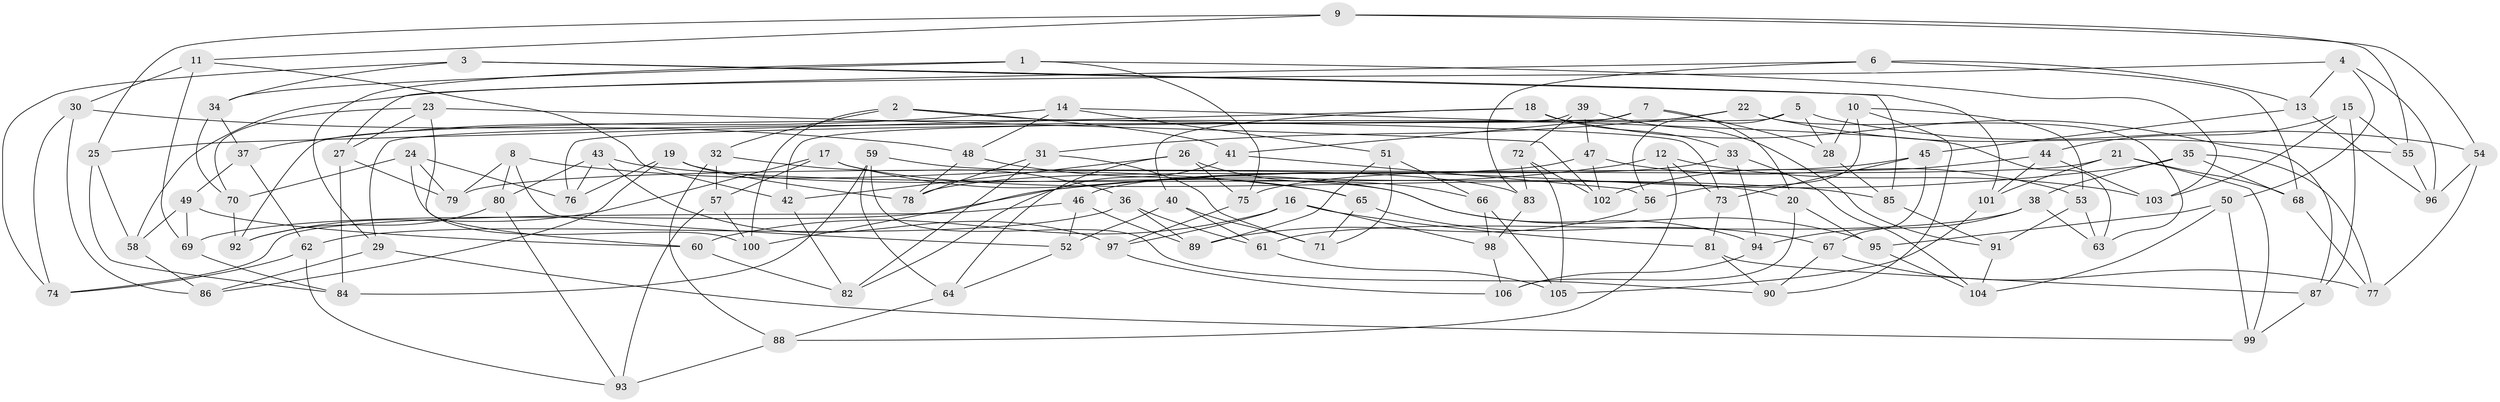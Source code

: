 // coarse degree distribution, {6: 0.5846153846153846, 3: 0.015384615384615385, 4: 0.35384615384615387, 5: 0.046153846153846156}
// Generated by graph-tools (version 1.1) at 2025/42/03/06/25 10:42:23]
// undirected, 106 vertices, 212 edges
graph export_dot {
graph [start="1"]
  node [color=gray90,style=filled];
  1;
  2;
  3;
  4;
  5;
  6;
  7;
  8;
  9;
  10;
  11;
  12;
  13;
  14;
  15;
  16;
  17;
  18;
  19;
  20;
  21;
  22;
  23;
  24;
  25;
  26;
  27;
  28;
  29;
  30;
  31;
  32;
  33;
  34;
  35;
  36;
  37;
  38;
  39;
  40;
  41;
  42;
  43;
  44;
  45;
  46;
  47;
  48;
  49;
  50;
  51;
  52;
  53;
  54;
  55;
  56;
  57;
  58;
  59;
  60;
  61;
  62;
  63;
  64;
  65;
  66;
  67;
  68;
  69;
  70;
  71;
  72;
  73;
  74;
  75;
  76;
  77;
  78;
  79;
  80;
  81;
  82;
  83;
  84;
  85;
  86;
  87;
  88;
  89;
  90;
  91;
  92;
  93;
  94;
  95;
  96;
  97;
  98;
  99;
  100;
  101;
  102;
  103;
  104;
  105;
  106;
  1 -- 75;
  1 -- 29;
  1 -- 103;
  1 -- 34;
  2 -- 41;
  2 -- 73;
  2 -- 100;
  2 -- 32;
  3 -- 74;
  3 -- 85;
  3 -- 101;
  3 -- 34;
  4 -- 96;
  4 -- 13;
  4 -- 58;
  4 -- 50;
  5 -- 56;
  5 -- 29;
  5 -- 28;
  5 -- 54;
  6 -- 27;
  6 -- 83;
  6 -- 68;
  6 -- 13;
  7 -- 20;
  7 -- 76;
  7 -- 41;
  7 -- 28;
  8 -- 65;
  8 -- 79;
  8 -- 52;
  8 -- 80;
  9 -- 11;
  9 -- 25;
  9 -- 54;
  9 -- 55;
  10 -- 28;
  10 -- 53;
  10 -- 56;
  10 -- 90;
  11 -- 30;
  11 -- 69;
  11 -- 42;
  12 -- 100;
  12 -- 88;
  12 -- 103;
  12 -- 73;
  13 -- 45;
  13 -- 96;
  14 -- 37;
  14 -- 48;
  14 -- 63;
  14 -- 51;
  15 -- 103;
  15 -- 55;
  15 -- 44;
  15 -- 87;
  16 -- 97;
  16 -- 81;
  16 -- 60;
  16 -- 98;
  17 -- 57;
  17 -- 92;
  17 -- 94;
  17 -- 20;
  18 -- 33;
  18 -- 87;
  18 -- 25;
  18 -- 40;
  19 -- 86;
  19 -- 95;
  19 -- 76;
  19 -- 78;
  20 -- 106;
  20 -- 95;
  21 -- 79;
  21 -- 101;
  21 -- 99;
  21 -- 68;
  22 -- 31;
  22 -- 92;
  22 -- 63;
  22 -- 55;
  23 -- 70;
  23 -- 27;
  23 -- 102;
  23 -- 60;
  24 -- 79;
  24 -- 76;
  24 -- 100;
  24 -- 70;
  25 -- 58;
  25 -- 84;
  26 -- 75;
  26 -- 66;
  26 -- 64;
  26 -- 42;
  27 -- 79;
  27 -- 84;
  28 -- 85;
  29 -- 86;
  29 -- 99;
  30 -- 86;
  30 -- 48;
  30 -- 74;
  31 -- 82;
  31 -- 71;
  31 -- 78;
  32 -- 88;
  32 -- 36;
  32 -- 57;
  33 -- 104;
  33 -- 94;
  33 -- 46;
  34 -- 70;
  34 -- 37;
  35 -- 69;
  35 -- 38;
  35 -- 68;
  35 -- 77;
  36 -- 62;
  36 -- 61;
  36 -- 89;
  37 -- 49;
  37 -- 62;
  38 -- 61;
  38 -- 63;
  38 -- 94;
  39 -- 47;
  39 -- 91;
  39 -- 72;
  39 -- 42;
  40 -- 61;
  40 -- 52;
  40 -- 71;
  41 -- 56;
  41 -- 82;
  42 -- 82;
  43 -- 80;
  43 -- 97;
  43 -- 76;
  43 -- 85;
  44 -- 101;
  44 -- 103;
  44 -- 102;
  45 -- 73;
  45 -- 67;
  45 -- 75;
  46 -- 52;
  46 -- 74;
  46 -- 89;
  47 -- 102;
  47 -- 53;
  47 -- 78;
  48 -- 78;
  48 -- 65;
  49 -- 69;
  49 -- 60;
  49 -- 58;
  50 -- 104;
  50 -- 99;
  50 -- 95;
  51 -- 89;
  51 -- 71;
  51 -- 66;
  52 -- 64;
  53 -- 91;
  53 -- 63;
  54 -- 77;
  54 -- 96;
  55 -- 96;
  56 -- 89;
  57 -- 100;
  57 -- 93;
  58 -- 86;
  59 -- 83;
  59 -- 64;
  59 -- 90;
  59 -- 84;
  60 -- 82;
  61 -- 105;
  62 -- 93;
  62 -- 74;
  64 -- 88;
  65 -- 71;
  65 -- 67;
  66 -- 98;
  66 -- 105;
  67 -- 90;
  67 -- 77;
  68 -- 77;
  69 -- 84;
  70 -- 92;
  72 -- 83;
  72 -- 102;
  72 -- 105;
  73 -- 81;
  75 -- 97;
  80 -- 93;
  80 -- 92;
  81 -- 87;
  81 -- 90;
  83 -- 98;
  85 -- 91;
  87 -- 99;
  88 -- 93;
  91 -- 104;
  94 -- 106;
  95 -- 104;
  97 -- 106;
  98 -- 106;
  101 -- 105;
}

